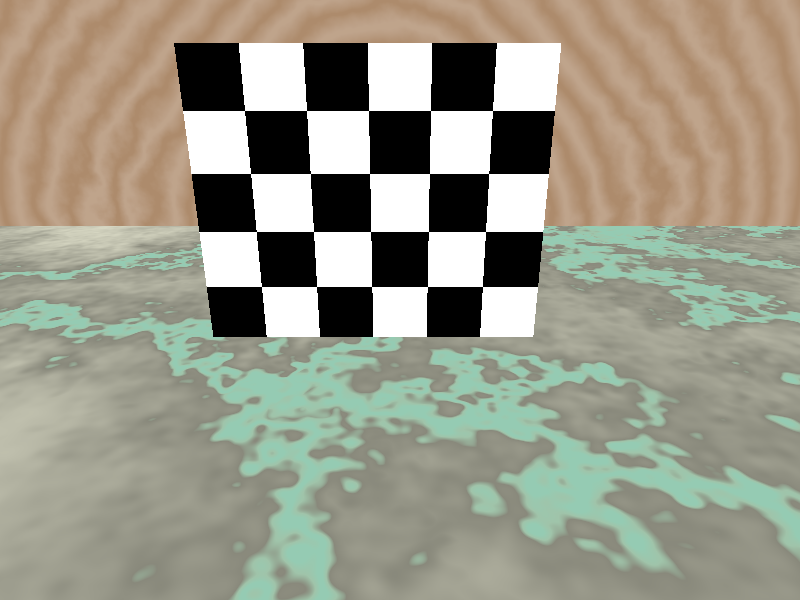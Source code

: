 #include "colors.inc"
#include "textures.inc"
#include "shapes.inc" 
#include "glass.inc" 
#include "metals.inc" 
#include "woods.inc" 
#include "stones.inc"    // pre-defined scene elements 

////////////////////////////////////////////////////////////////////////////////

// TABULEIRO
#declare MEDIAH=0.6;	// Tabuleiro de 0.6*2 de lado -> 1.2m de lado
#declare PROFUNDO=2.0;	// Que tao longue esta o tabuleiro: 2.0m

// CAMERA
#declare ALT_CAMARA=MEDIAH;	// Camera a MEDIAH altura.
#declare POS_CAMARA=+0.1;	// Camera +0.1m na dereita.
#declare POS_CAMARA_S1=+0.2;	// Camera +0.2m adentro.
#declare ANG_CAMARA=75;		// Angulo de vision de la camara en horizontal
#declare THETA=20;			// Angulo hacia abajo del eje Z, la camara apunta ligeramente haci abajo.
////////////////////////////////////////////////////////////////////////////////

camera {
   location  <POS_CAMARA, ALT_CAMARA+POS_CAMARA_S1, POS_CAMARA_S1>
   look_at   <POS_CAMARA, ALT_CAMARA+POS_CAMARA_S1-PROFUNDO*sin(THETA*pi/180), PROFUNDO+POS_CAMARA_S1-PROFUNDO*(1-cos(THETA*pi/180))>
   angle ANG_CAMARA
}

// Piso
plane {//normal=<0, 1, 0>	y=0
	<0, 1, 0>, 0
	texture { T_Stone25 scale 4 }

}

// Pared
plane {//normal=<0, 1, 0>	y=0
	<0, 0, 1>, PROFUNDO*2
	texture { DMFLightOak }

}


box {
	<-MEDIAH, -MEDIAH, -0.01>, < MEDIAH, MEDIAH*0.665, 0.01>
	texture {
		pigment {
			checker
			color rgb<1.0, 1.0, 1.0>
			color rgb<0.0, 0.0, 0.0>
		}
		scale 0.20
	}
	rotate <0, clock, 0>
	translate <0.0, MEDIAH, PROFUNDO>
}


light_source {
   <0.0, 10*MEDIAH, 0>
   color White
} 

